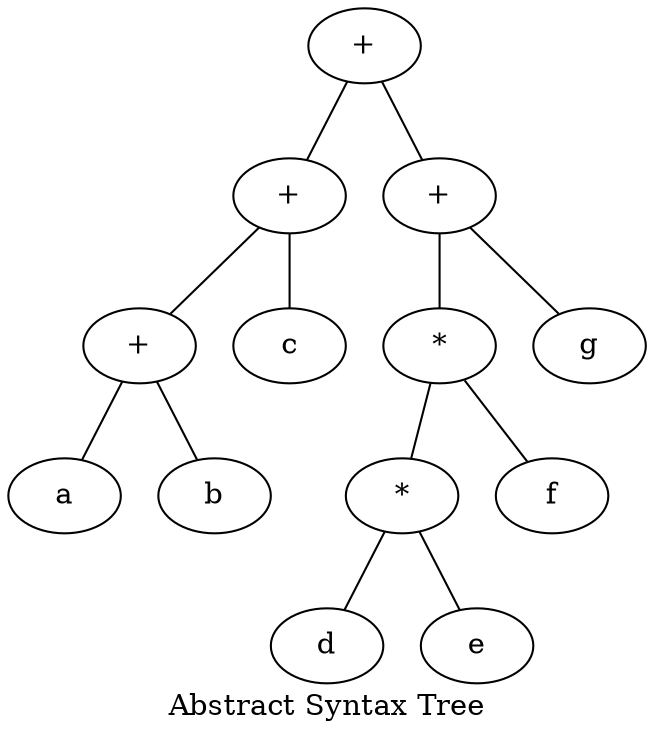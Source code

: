 graph "" {
label="Abstract Syntax Tree"idx1;
idx1[label="+"] ;
idx1 -- idx2;
idx2;
idx2[label="+"] ;
idx2 -- idx3;
idx3;
idx3[label="+"] ;
idx3 -- idx4;
idx4;
idx4[label="a"] ;
idx3 -- idx5;
idx5;
idx5[label="b"] ;
idx2 -- idx6;
idx6;
idx6[label="c"] ;
idx1 -- idx7;
idx7;
idx7[label="+"] ;
idx7 -- idx8;
idx8;
idx8[label="*"] ;
idx8 -- idx9;
idx9;
idx9[label="*"] ;
idx9 -- idx10;
idx10;
idx10[label="d"] ;
idx9 -- idx11;
idx11;
idx11[label="e"] ;
idx8 -- idx12;
idx12;
idx12[label="f"] ;
idx7 -- idx13;
idx13;
idx13[label="g"] ;
}